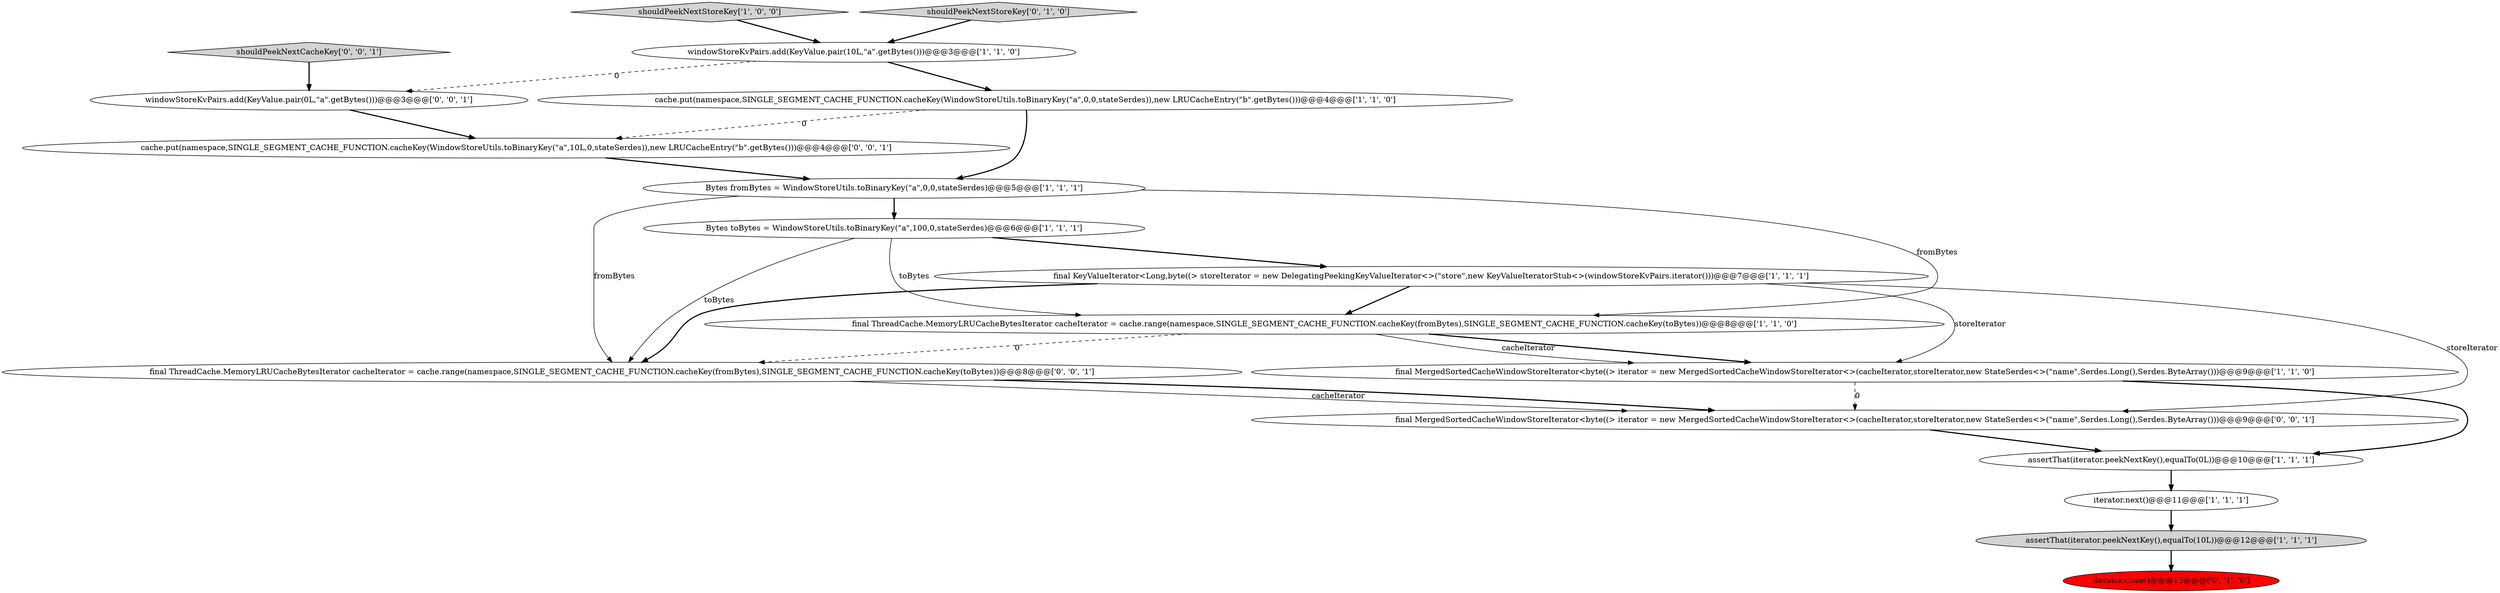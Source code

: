 digraph {
3 [style = filled, label = "shouldPeekNextStoreKey['1', '0', '0']", fillcolor = lightgray, shape = diamond image = "AAA0AAABBB1BBB"];
2 [style = filled, label = "Bytes fromBytes = WindowStoreUtils.toBinaryKey(\"a\",0,0,stateSerdes)@@@5@@@['1', '1', '1']", fillcolor = white, shape = ellipse image = "AAA0AAABBB1BBB"];
5 [style = filled, label = "Bytes toBytes = WindowStoreUtils.toBinaryKey(\"a\",100,0,stateSerdes)@@@6@@@['1', '1', '1']", fillcolor = white, shape = ellipse image = "AAA0AAABBB1BBB"];
11 [style = filled, label = "iterator.close()@@@13@@@['0', '1', '0']", fillcolor = red, shape = ellipse image = "AAA1AAABBB2BBB"];
17 [style = filled, label = "shouldPeekNextCacheKey['0', '0', '1']", fillcolor = lightgray, shape = diamond image = "AAA0AAABBB3BBB"];
13 [style = filled, label = "cache.put(namespace,SINGLE_SEGMENT_CACHE_FUNCTION.cacheKey(WindowStoreUtils.toBinaryKey(\"a\",10L,0,stateSerdes)),new LRUCacheEntry(\"b\".getBytes()))@@@4@@@['0', '0', '1']", fillcolor = white, shape = ellipse image = "AAA0AAABBB3BBB"];
10 [style = filled, label = "iterator.next()@@@11@@@['1', '1', '1']", fillcolor = white, shape = ellipse image = "AAA0AAABBB1BBB"];
4 [style = filled, label = "assertThat(iterator.peekNextKey(),equalTo(10L))@@@12@@@['1', '1', '1']", fillcolor = lightgray, shape = ellipse image = "AAA0AAABBB1BBB"];
1 [style = filled, label = "assertThat(iterator.peekNextKey(),equalTo(0L))@@@10@@@['1', '1', '1']", fillcolor = white, shape = ellipse image = "AAA0AAABBB1BBB"];
9 [style = filled, label = "final KeyValueIterator<Long,byte((> storeIterator = new DelegatingPeekingKeyValueIterator<>(\"store\",new KeyValueIteratorStub<>(windowStoreKvPairs.iterator()))@@@7@@@['1', '1', '1']", fillcolor = white, shape = ellipse image = "AAA0AAABBB1BBB"];
15 [style = filled, label = "windowStoreKvPairs.add(KeyValue.pair(0L,\"a\".getBytes()))@@@3@@@['0', '0', '1']", fillcolor = white, shape = ellipse image = "AAA0AAABBB3BBB"];
8 [style = filled, label = "final MergedSortedCacheWindowStoreIterator<byte((> iterator = new MergedSortedCacheWindowStoreIterator<>(cacheIterator,storeIterator,new StateSerdes<>(\"name\",Serdes.Long(),Serdes.ByteArray()))@@@9@@@['1', '1', '0']", fillcolor = white, shape = ellipse image = "AAA0AAABBB1BBB"];
6 [style = filled, label = "final ThreadCache.MemoryLRUCacheBytesIterator cacheIterator = cache.range(namespace,SINGLE_SEGMENT_CACHE_FUNCTION.cacheKey(fromBytes),SINGLE_SEGMENT_CACHE_FUNCTION.cacheKey(toBytes))@@@8@@@['1', '1', '0']", fillcolor = white, shape = ellipse image = "AAA0AAABBB1BBB"];
7 [style = filled, label = "cache.put(namespace,SINGLE_SEGMENT_CACHE_FUNCTION.cacheKey(WindowStoreUtils.toBinaryKey(\"a\",0,0,stateSerdes)),new LRUCacheEntry(\"b\".getBytes()))@@@4@@@['1', '1', '0']", fillcolor = white, shape = ellipse image = "AAA0AAABBB1BBB"];
14 [style = filled, label = "final MergedSortedCacheWindowStoreIterator<byte((> iterator = new MergedSortedCacheWindowStoreIterator<>(cacheIterator,storeIterator,new StateSerdes<>(\"name\",Serdes.Long(),Serdes.ByteArray()))@@@9@@@['0', '0', '1']", fillcolor = white, shape = ellipse image = "AAA0AAABBB3BBB"];
12 [style = filled, label = "shouldPeekNextStoreKey['0', '1', '0']", fillcolor = lightgray, shape = diamond image = "AAA0AAABBB2BBB"];
16 [style = filled, label = "final ThreadCache.MemoryLRUCacheBytesIterator cacheIterator = cache.range(namespace,SINGLE_SEGMENT_CACHE_FUNCTION.cacheKey(fromBytes),SINGLE_SEGMENT_CACHE_FUNCTION.cacheKey(toBytes))@@@8@@@['0', '0', '1']", fillcolor = white, shape = ellipse image = "AAA0AAABBB3BBB"];
0 [style = filled, label = "windowStoreKvPairs.add(KeyValue.pair(10L,\"a\".getBytes()))@@@3@@@['1', '1', '0']", fillcolor = white, shape = ellipse image = "AAA0AAABBB1BBB"];
15->13 [style = bold, label=""];
2->16 [style = solid, label="fromBytes"];
5->9 [style = bold, label=""];
9->8 [style = solid, label="storeIterator"];
16->14 [style = solid, label="cacheIterator"];
5->6 [style = solid, label="toBytes"];
9->14 [style = solid, label="storeIterator"];
0->15 [style = dashed, label="0"];
8->14 [style = dashed, label="0"];
12->0 [style = bold, label=""];
9->16 [style = bold, label=""];
14->1 [style = bold, label=""];
3->0 [style = bold, label=""];
9->6 [style = bold, label=""];
0->7 [style = bold, label=""];
8->1 [style = bold, label=""];
6->16 [style = dashed, label="0"];
7->2 [style = bold, label=""];
2->6 [style = solid, label="fromBytes"];
6->8 [style = bold, label=""];
6->8 [style = solid, label="cacheIterator"];
17->15 [style = bold, label=""];
5->16 [style = solid, label="toBytes"];
10->4 [style = bold, label=""];
7->13 [style = dashed, label="0"];
16->14 [style = bold, label=""];
4->11 [style = bold, label=""];
1->10 [style = bold, label=""];
2->5 [style = bold, label=""];
13->2 [style = bold, label=""];
}
